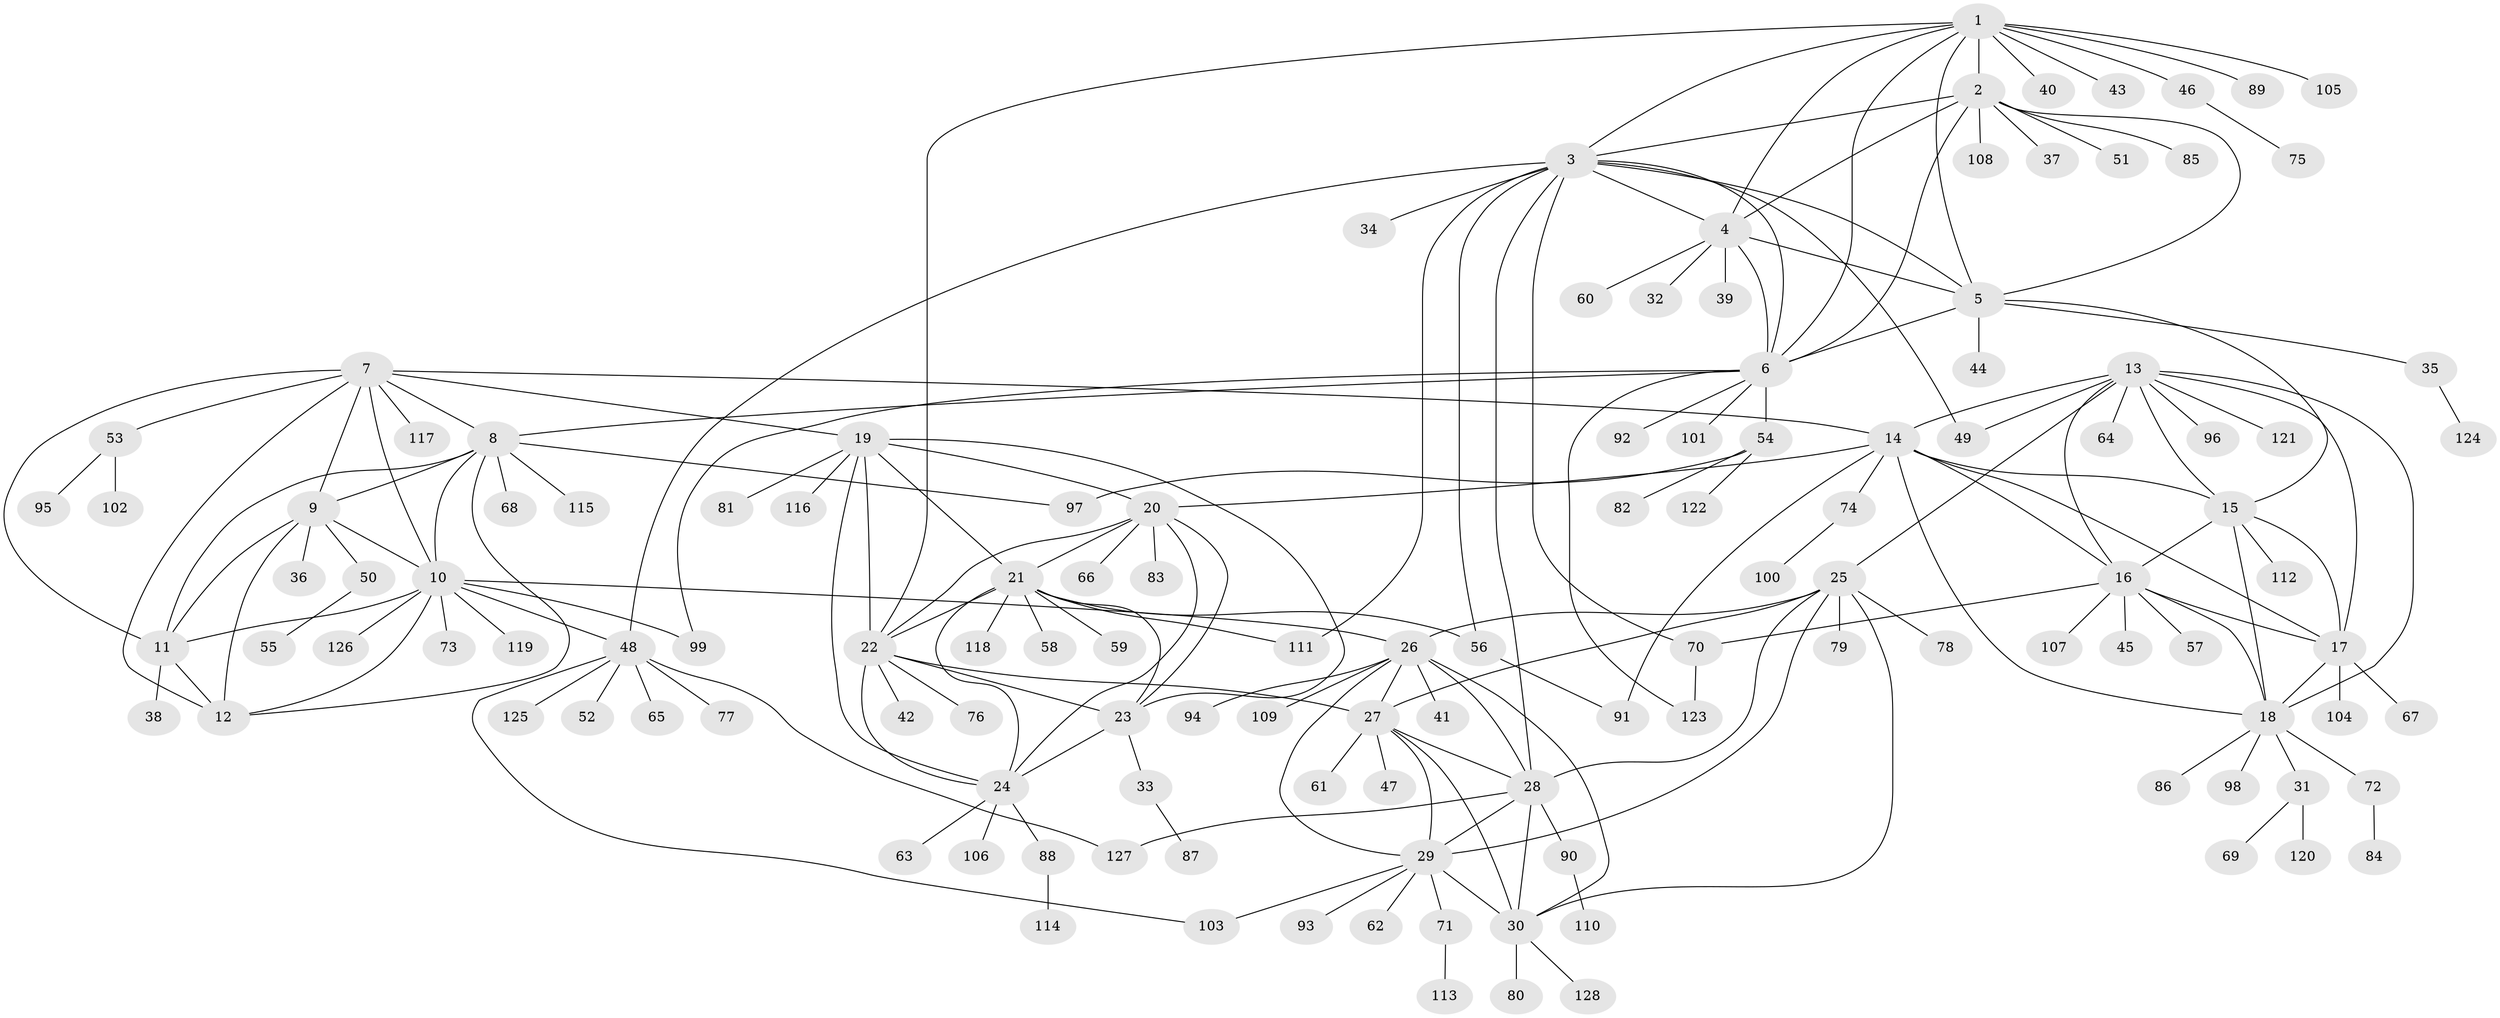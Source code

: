 // coarse degree distribution, {1: 0.6153846153846154, 11: 0.05128205128205128, 5: 0.07692307692307693, 3: 0.02564102564102564, 7: 0.05128205128205128, 4: 0.07692307692307693, 8: 0.05128205128205128, 2: 0.05128205128205128}
// Generated by graph-tools (version 1.1) at 2025/37/03/04/25 23:37:43]
// undirected, 128 vertices, 194 edges
graph export_dot {
  node [color=gray90,style=filled];
  1;
  2;
  3;
  4;
  5;
  6;
  7;
  8;
  9;
  10;
  11;
  12;
  13;
  14;
  15;
  16;
  17;
  18;
  19;
  20;
  21;
  22;
  23;
  24;
  25;
  26;
  27;
  28;
  29;
  30;
  31;
  32;
  33;
  34;
  35;
  36;
  37;
  38;
  39;
  40;
  41;
  42;
  43;
  44;
  45;
  46;
  47;
  48;
  49;
  50;
  51;
  52;
  53;
  54;
  55;
  56;
  57;
  58;
  59;
  60;
  61;
  62;
  63;
  64;
  65;
  66;
  67;
  68;
  69;
  70;
  71;
  72;
  73;
  74;
  75;
  76;
  77;
  78;
  79;
  80;
  81;
  82;
  83;
  84;
  85;
  86;
  87;
  88;
  89;
  90;
  91;
  92;
  93;
  94;
  95;
  96;
  97;
  98;
  99;
  100;
  101;
  102;
  103;
  104;
  105;
  106;
  107;
  108;
  109;
  110;
  111;
  112;
  113;
  114;
  115;
  116;
  117;
  118;
  119;
  120;
  121;
  122;
  123;
  124;
  125;
  126;
  127;
  128;
  1 -- 2;
  1 -- 3;
  1 -- 4;
  1 -- 5;
  1 -- 6;
  1 -- 22;
  1 -- 40;
  1 -- 43;
  1 -- 46;
  1 -- 89;
  1 -- 105;
  2 -- 3;
  2 -- 4;
  2 -- 5;
  2 -- 6;
  2 -- 37;
  2 -- 51;
  2 -- 85;
  2 -- 108;
  3 -- 4;
  3 -- 5;
  3 -- 6;
  3 -- 28;
  3 -- 34;
  3 -- 48;
  3 -- 49;
  3 -- 56;
  3 -- 70;
  3 -- 111;
  4 -- 5;
  4 -- 6;
  4 -- 32;
  4 -- 39;
  4 -- 60;
  5 -- 6;
  5 -- 15;
  5 -- 35;
  5 -- 44;
  6 -- 8;
  6 -- 54;
  6 -- 92;
  6 -- 99;
  6 -- 101;
  6 -- 123;
  7 -- 8;
  7 -- 9;
  7 -- 10;
  7 -- 11;
  7 -- 12;
  7 -- 14;
  7 -- 19;
  7 -- 53;
  7 -- 117;
  8 -- 9;
  8 -- 10;
  8 -- 11;
  8 -- 12;
  8 -- 68;
  8 -- 97;
  8 -- 115;
  9 -- 10;
  9 -- 11;
  9 -- 12;
  9 -- 36;
  9 -- 50;
  10 -- 11;
  10 -- 12;
  10 -- 26;
  10 -- 48;
  10 -- 73;
  10 -- 99;
  10 -- 119;
  10 -- 126;
  11 -- 12;
  11 -- 38;
  13 -- 14;
  13 -- 15;
  13 -- 16;
  13 -- 17;
  13 -- 18;
  13 -- 25;
  13 -- 49;
  13 -- 64;
  13 -- 96;
  13 -- 121;
  14 -- 15;
  14 -- 16;
  14 -- 17;
  14 -- 18;
  14 -- 20;
  14 -- 74;
  14 -- 91;
  15 -- 16;
  15 -- 17;
  15 -- 18;
  15 -- 112;
  16 -- 17;
  16 -- 18;
  16 -- 45;
  16 -- 57;
  16 -- 70;
  16 -- 107;
  17 -- 18;
  17 -- 67;
  17 -- 104;
  18 -- 31;
  18 -- 72;
  18 -- 86;
  18 -- 98;
  19 -- 20;
  19 -- 21;
  19 -- 22;
  19 -- 23;
  19 -- 24;
  19 -- 81;
  19 -- 116;
  20 -- 21;
  20 -- 22;
  20 -- 23;
  20 -- 24;
  20 -- 66;
  20 -- 83;
  21 -- 22;
  21 -- 23;
  21 -- 24;
  21 -- 56;
  21 -- 58;
  21 -- 59;
  21 -- 111;
  21 -- 118;
  22 -- 23;
  22 -- 24;
  22 -- 27;
  22 -- 42;
  22 -- 76;
  23 -- 24;
  23 -- 33;
  24 -- 63;
  24 -- 88;
  24 -- 106;
  25 -- 26;
  25 -- 27;
  25 -- 28;
  25 -- 29;
  25 -- 30;
  25 -- 78;
  25 -- 79;
  26 -- 27;
  26 -- 28;
  26 -- 29;
  26 -- 30;
  26 -- 41;
  26 -- 94;
  26 -- 109;
  27 -- 28;
  27 -- 29;
  27 -- 30;
  27 -- 47;
  27 -- 61;
  28 -- 29;
  28 -- 30;
  28 -- 90;
  28 -- 127;
  29 -- 30;
  29 -- 62;
  29 -- 71;
  29 -- 93;
  29 -- 103;
  30 -- 80;
  30 -- 128;
  31 -- 69;
  31 -- 120;
  33 -- 87;
  35 -- 124;
  46 -- 75;
  48 -- 52;
  48 -- 65;
  48 -- 77;
  48 -- 103;
  48 -- 125;
  48 -- 127;
  50 -- 55;
  53 -- 95;
  53 -- 102;
  54 -- 82;
  54 -- 97;
  54 -- 122;
  56 -- 91;
  70 -- 123;
  71 -- 113;
  72 -- 84;
  74 -- 100;
  88 -- 114;
  90 -- 110;
}
